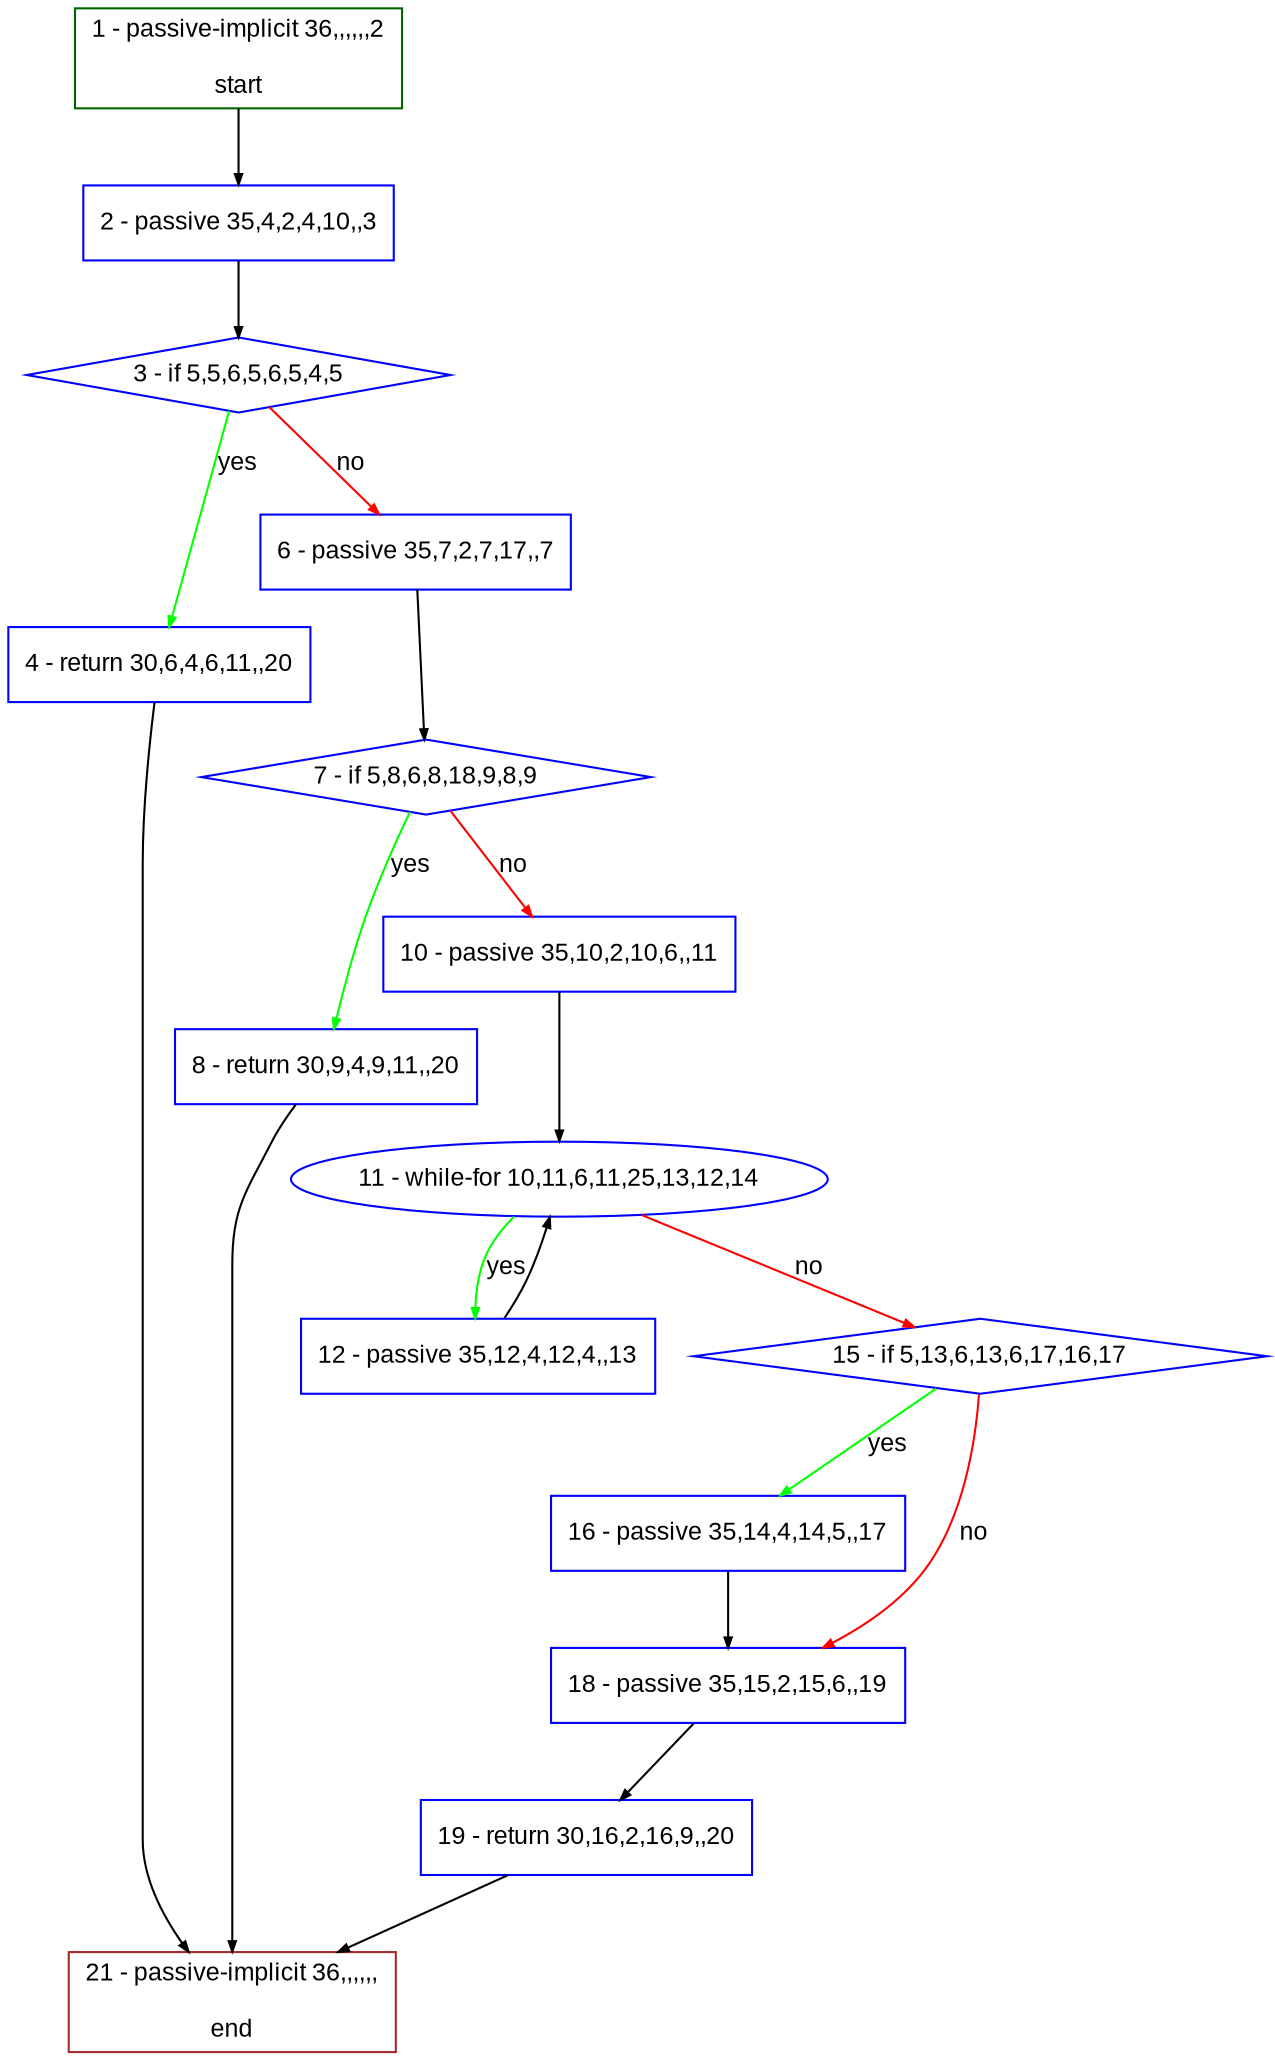 digraph "" {
  graph [bgcolor="white", fillcolor="#FFFFCC", pack="true", packmode="clust", fontname="Arial", label="", fontsize="12", compound="true", style="rounded,filled"];
  node [node_initialized="no", fillcolor="white", fontname="Arial", label="", color="grey", fontsize="12", fixedsize="false", compound="true", shape="rectangle", style="filled"];
  edge [arrowtail="none", lhead="", fontcolor="black", fontname="Arial", label="", color="black", fontsize="12", arrowhead="normal", arrowsize="0.5", compound="true", ltail="", dir="forward"];
  __N1 [fillcolor="#ffffff", label="2 - passive 35,4,2,4,10,,3", color="#0000ff", shape="box", style="filled"];
  __N2 [fillcolor="#ffffff", label="1 - passive-implicit 36,,,,,,2\n\nstart", color="#006400", shape="box", style="filled"];
  __N3 [fillcolor="#ffffff", label="3 - if 5,5,6,5,6,5,4,5", color="#0000ff", shape="diamond", style="filled"];
  __N4 [fillcolor="#ffffff", label="4 - return 30,6,4,6,11,,20", color="#0000ff", shape="box", style="filled"];
  __N5 [fillcolor="#ffffff", label="6 - passive 35,7,2,7,17,,7", color="#0000ff", shape="box", style="filled"];
  __N6 [fillcolor="#ffffff", label="21 - passive-implicit 36,,,,,,\n\nend", color="#a52a2a", shape="box", style="filled"];
  __N7 [fillcolor="#ffffff", label="7 - if 5,8,6,8,18,9,8,9", color="#0000ff", shape="diamond", style="filled"];
  __N8 [fillcolor="#ffffff", label="8 - return 30,9,4,9,11,,20", color="#0000ff", shape="box", style="filled"];
  __N9 [fillcolor="#ffffff", label="10 - passive 35,10,2,10,6,,11", color="#0000ff", shape="box", style="filled"];
  __N10 [fillcolor="#ffffff", label="11 - while-for 10,11,6,11,25,13,12,14", color="#0000ff", shape="oval", style="filled"];
  __N11 [fillcolor="#ffffff", label="12 - passive 35,12,4,12,4,,13", color="#0000ff", shape="box", style="filled"];
  __N12 [fillcolor="#ffffff", label="15 - if 5,13,6,13,6,17,16,17", color="#0000ff", shape="diamond", style="filled"];
  __N13 [fillcolor="#ffffff", label="16 - passive 35,14,4,14,5,,17", color="#0000ff", shape="box", style="filled"];
  __N14 [fillcolor="#ffffff", label="18 - passive 35,15,2,15,6,,19", color="#0000ff", shape="box", style="filled"];
  __N15 [fillcolor="#ffffff", label="19 - return 30,16,2,16,9,,20", color="#0000ff", shape="box", style="filled"];
  __N2 -> __N1 [arrowtail="none", color="#000000", label="", arrowhead="normal", dir="forward"];
  __N1 -> __N3 [arrowtail="none", color="#000000", label="", arrowhead="normal", dir="forward"];
  __N3 -> __N4 [arrowtail="none", color="#00ff00", label="yes", arrowhead="normal", dir="forward"];
  __N3 -> __N5 [arrowtail="none", color="#ff0000", label="no", arrowhead="normal", dir="forward"];
  __N4 -> __N6 [arrowtail="none", color="#000000", label="", arrowhead="normal", dir="forward"];
  __N5 -> __N7 [arrowtail="none", color="#000000", label="", arrowhead="normal", dir="forward"];
  __N7 -> __N8 [arrowtail="none", color="#00ff00", label="yes", arrowhead="normal", dir="forward"];
  __N7 -> __N9 [arrowtail="none", color="#ff0000", label="no", arrowhead="normal", dir="forward"];
  __N8 -> __N6 [arrowtail="none", color="#000000", label="", arrowhead="normal", dir="forward"];
  __N9 -> __N10 [arrowtail="none", color="#000000", label="", arrowhead="normal", dir="forward"];
  __N10 -> __N11 [arrowtail="none", color="#00ff00", label="yes", arrowhead="normal", dir="forward"];
  __N11 -> __N10 [arrowtail="none", color="#000000", label="", arrowhead="normal", dir="forward"];
  __N10 -> __N12 [arrowtail="none", color="#ff0000", label="no", arrowhead="normal", dir="forward"];
  __N12 -> __N13 [arrowtail="none", color="#00ff00", label="yes", arrowhead="normal", dir="forward"];
  __N12 -> __N14 [arrowtail="none", color="#ff0000", label="no", arrowhead="normal", dir="forward"];
  __N13 -> __N14 [arrowtail="none", color="#000000", label="", arrowhead="normal", dir="forward"];
  __N14 -> __N15 [arrowtail="none", color="#000000", label="", arrowhead="normal", dir="forward"];
  __N15 -> __N6 [arrowtail="none", color="#000000", label="", arrowhead="normal", dir="forward"];
}
